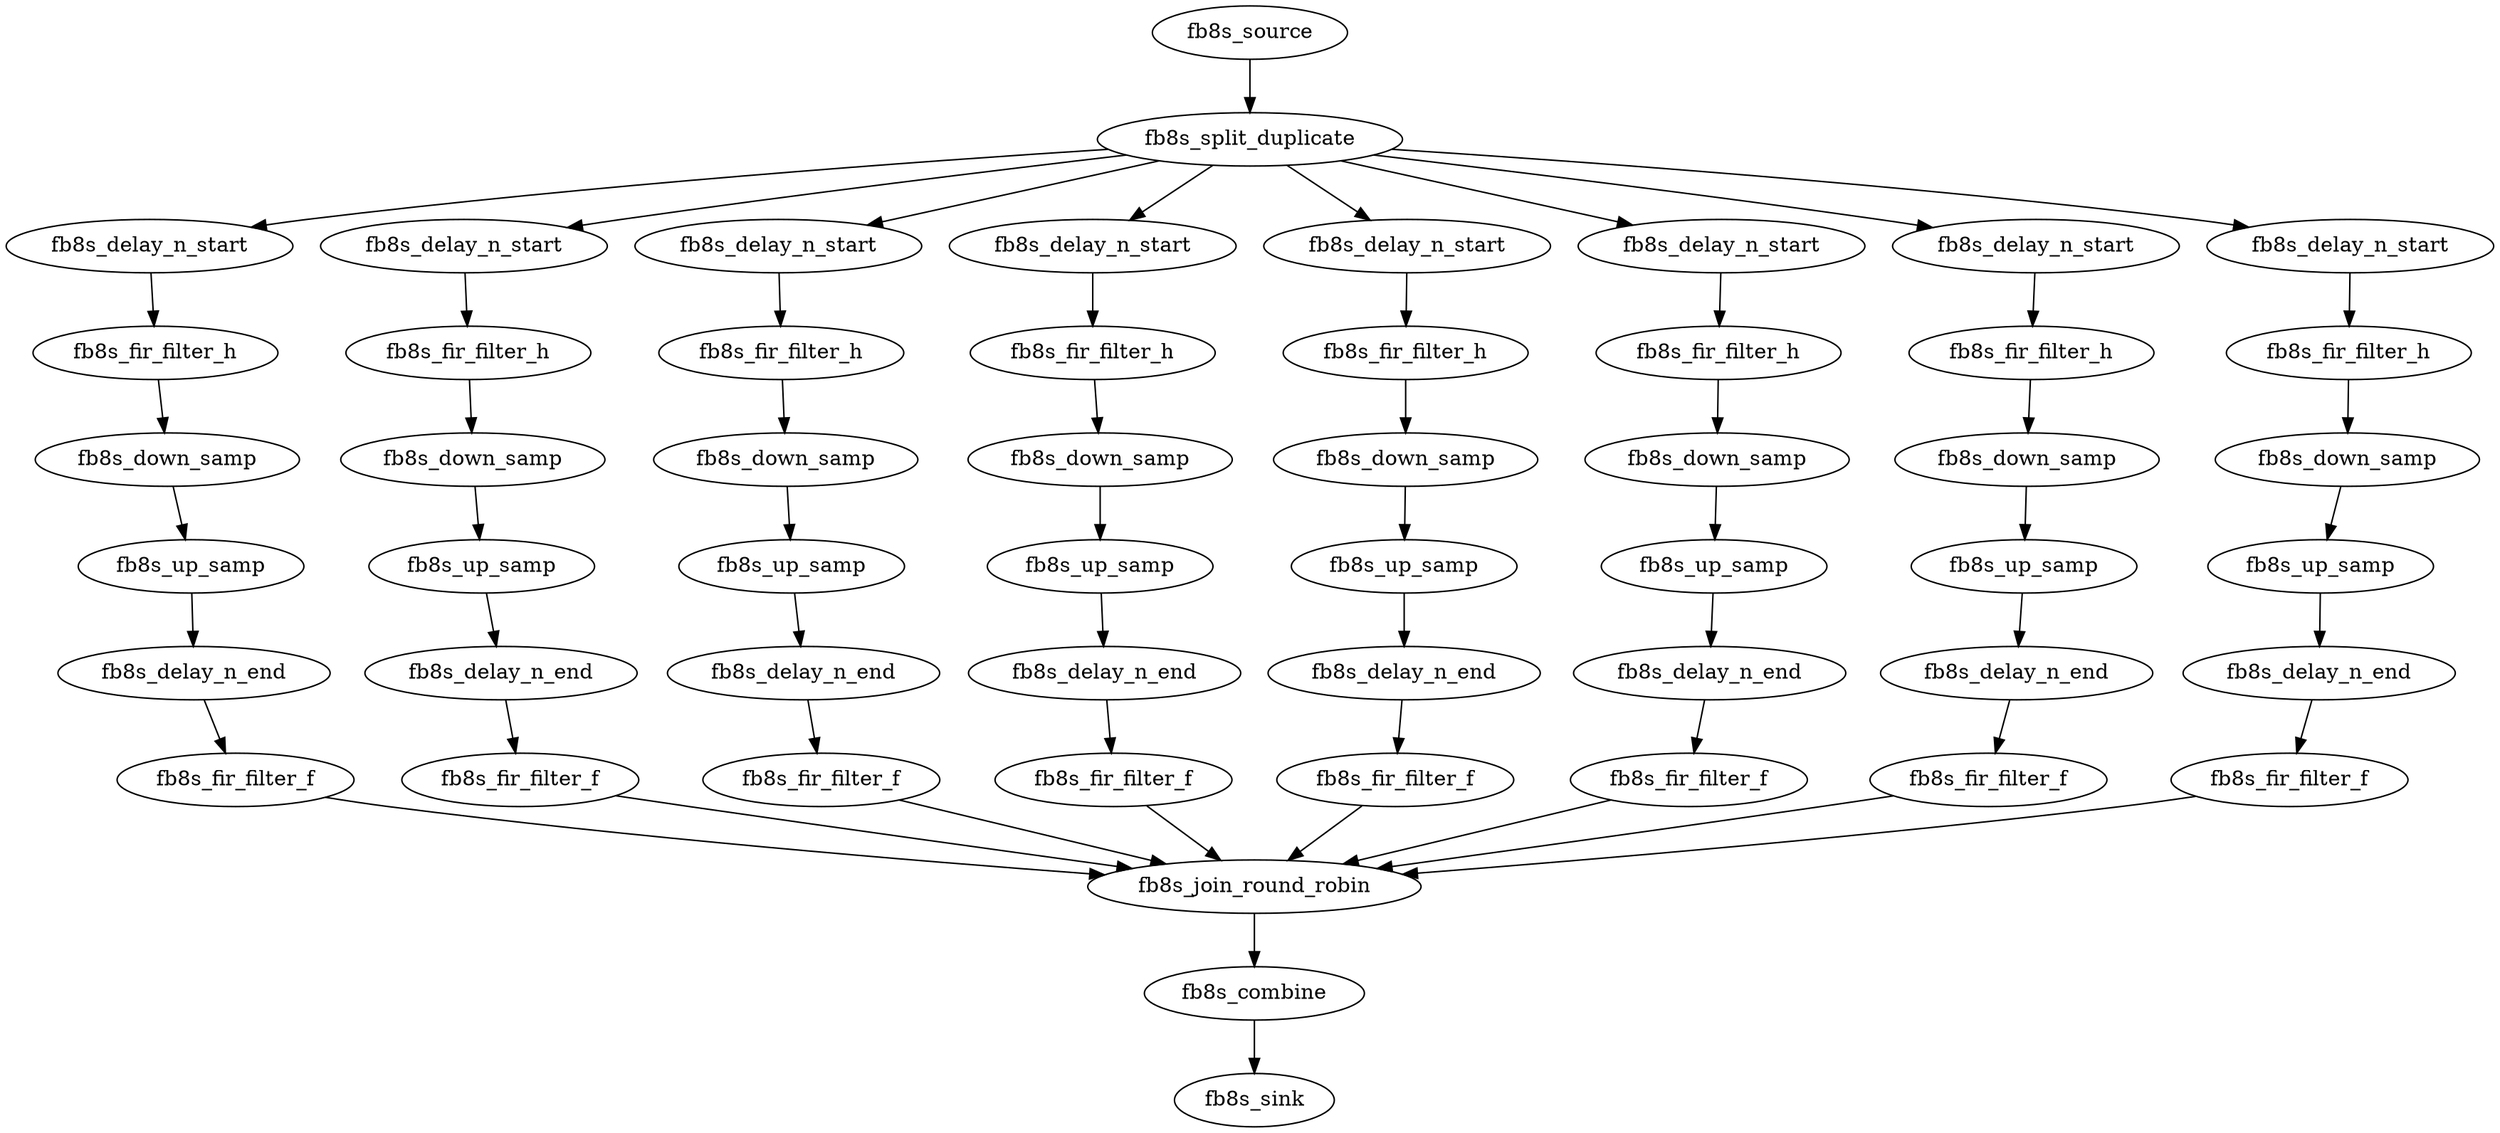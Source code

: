 digraph streamit {
source_pop_0_push_1_1 -> Branches_4_split
Combine_pop_8_push_1_5 -> sink_pop_1_push_0_3
source_pop_0_push_1_1 [ label="fb8s_source", pop=0, push=8 ]
Branches_4_join -> Combine_pop_8_push_1_5
Branches_4_split [ label="fb8s_split_duplicate", pop=8, push=8 ]
Branches_4_join [ label="fb8s_join_round_robin", pop=8, push=64 ]
Delay_N_initPop_0_initPush_31_pop_8_push_8_14 -> FirFilter_pop_8_peek_32_push_8_15
FirFilter_pop_8_peek_32_push_8_15 -> DownSamp_pop_8_push_1_16
DownSamp_pop_8_push_1_16 -> UpSamp_pop_1_push_8_17
UpSamp_pop_1_push_8_17 -> Delay_N_initPop_0_initPush_31_pop_8_push_8_18
Delay_N_initPop_0_initPush_31_pop_8_push_8_18 -> FirFilter_pop_8_peek_32_push_8_19
Delay_N_initPop_0_initPush_31_pop_8_push_8_14 [ label="fb8s_delay_n_start", initPop=0, initPush=31, pop=8, push=8 ]
FirFilter_pop_8_peek_32_push_8_15 [ label="fb8s_fir_filter_h", pop=8, peek=32, push=8 ]
DownSamp_pop_8_push_1_16 [ label="fb8s_down_samp", pop=8, push=1 ]
UpSamp_pop_1_push_8_17 [ label="fb8s_up_samp", pop=1, push=8 ]
Delay_N_initPop_0_initPush_31_pop_8_push_8_18 [ label="fb8s_delay_n_end", initPop=0, initPush=31, pop=8, push=8 ]
FirFilter_pop_8_peek_32_push_8_19 [ label="fb8s_fir_filter_f", pop=8, peek=32, push=8 ]
Branches_4_split -> Delay_N_initPop_0_initPush_31_pop_8_push_8_14
FirFilter_pop_8_peek_32_push_8_19 -> Branches_4_join
Delay_N_initPop_0_initPush_31_pop_8_push_8_25 -> FirFilter_pop_8_peek_32_push_8_26
FirFilter_pop_8_peek_32_push_8_26 -> DownSamp_pop_8_push_1_27
DownSamp_pop_8_push_1_27 -> UpSamp_pop_1_push_8_28
UpSamp_pop_1_push_8_28 -> Delay_N_initPop_0_initPush_31_pop_8_push_8_29
Delay_N_initPop_0_initPush_31_pop_8_push_8_29 -> FirFilter_pop_8_peek_32_push_8_30
Delay_N_initPop_0_initPush_31_pop_8_push_8_25 [ label="fb8s_delay_n_start", initPop=0, initPush=31, pop=8, push=8 ]
FirFilter_pop_8_peek_32_push_8_26 [ label="fb8s_fir_filter_h", pop=8, peek=32, push=8 ]
DownSamp_pop_8_push_1_27 [ label="fb8s_down_samp", pop=8, push=1 ]
UpSamp_pop_1_push_8_28 [ label="fb8s_up_samp", pop=1, push=8 ]
Delay_N_initPop_0_initPush_31_pop_8_push_8_29 [ label="fb8s_delay_n_end", initPop=0, initPush=31, pop=8, push=8 ]
FirFilter_pop_8_peek_32_push_8_30 [ label="fb8s_fir_filter_f", pop=8, peek=32, push=8 ]
Branches_4_split -> Delay_N_initPop_0_initPush_31_pop_8_push_8_25
FirFilter_pop_8_peek_32_push_8_30 -> Branches_4_join
Delay_N_initPop_0_initPush_31_pop_8_push_8_36 -> FirFilter_pop_8_peek_32_push_8_37
FirFilter_pop_8_peek_32_push_8_37 -> DownSamp_pop_8_push_1_38
DownSamp_pop_8_push_1_38 -> UpSamp_pop_1_push_8_39
UpSamp_pop_1_push_8_39 -> Delay_N_initPop_0_initPush_31_pop_8_push_8_40
Delay_N_initPop_0_initPush_31_pop_8_push_8_40 -> FirFilter_pop_8_peek_32_push_8_41
Delay_N_initPop_0_initPush_31_pop_8_push_8_36 [ label="fb8s_delay_n_start", initPop=0, initPush=31, pop=8, push=8 ]
FirFilter_pop_8_peek_32_push_8_37 [ label="fb8s_fir_filter_h", pop=8, peek=32, push=8 ]
DownSamp_pop_8_push_1_38 [ label="fb8s_down_samp", pop=8, push=1 ]
UpSamp_pop_1_push_8_39 [ label="fb8s_up_samp", pop=1, push=8 ]
Delay_N_initPop_0_initPush_31_pop_8_push_8_40 [ label="fb8s_delay_n_end", initPop=0, initPush=31, pop=8, push=8 ]
FirFilter_pop_8_peek_32_push_8_41 [ label="fb8s_fir_filter_f", pop=8, peek=32, push=8 ]
Branches_4_split -> Delay_N_initPop_0_initPush_31_pop_8_push_8_36
FirFilter_pop_8_peek_32_push_8_41 -> Branches_4_join
Delay_N_initPop_0_initPush_31_pop_8_push_8_47 -> FirFilter_pop_8_peek_32_push_8_48
FirFilter_pop_8_peek_32_push_8_48 -> DownSamp_pop_8_push_1_49
DownSamp_pop_8_push_1_49 -> UpSamp_pop_1_push_8_50
UpSamp_pop_1_push_8_50 -> Delay_N_initPop_0_initPush_31_pop_8_push_8_51
Delay_N_initPop_0_initPush_31_pop_8_push_8_51 -> FirFilter_pop_8_peek_32_push_8_52
Delay_N_initPop_0_initPush_31_pop_8_push_8_47 [ label="fb8s_delay_n_start", initPop=0, initPush=31, pop=8, push=8 ]
FirFilter_pop_8_peek_32_push_8_48 [ label="fb8s_fir_filter_h", pop=8, peek=32, push=8 ]
DownSamp_pop_8_push_1_49 [ label="fb8s_down_samp", pop=8, push=1 ]
UpSamp_pop_1_push_8_50 [ label="fb8s_up_samp", pop=1, push=8 ]
Delay_N_initPop_0_initPush_31_pop_8_push_8_51 [ label="fb8s_delay_n_end", initPop=0, initPush=31, pop=8, push=8 ]
FirFilter_pop_8_peek_32_push_8_52 [ label="fb8s_fir_filter_f", pop=8, peek=32, push=8 ]
Branches_4_split -> Delay_N_initPop_0_initPush_31_pop_8_push_8_47
FirFilter_pop_8_peek_32_push_8_52 -> Branches_4_join
Delay_N_initPop_0_initPush_31_pop_8_push_8_58 -> FirFilter_pop_8_peek_32_push_8_59
FirFilter_pop_8_peek_32_push_8_59 -> DownSamp_pop_8_push_1_60
DownSamp_pop_8_push_1_60 -> UpSamp_pop_1_push_8_61
UpSamp_pop_1_push_8_61 -> Delay_N_initPop_0_initPush_31_pop_8_push_8_62
Delay_N_initPop_0_initPush_31_pop_8_push_8_62 -> FirFilter_pop_8_peek_32_push_8_63
Delay_N_initPop_0_initPush_31_pop_8_push_8_58 [ label="fb8s_delay_n_start", initPop=0, initPush=31, pop=8, push=8 ]
FirFilter_pop_8_peek_32_push_8_59 [ label="fb8s_fir_filter_h", pop=8, peek=32, push=8 ]
DownSamp_pop_8_push_1_60 [ label="fb8s_down_samp", pop=8, push=1 ]
UpSamp_pop_1_push_8_61 [ label="fb8s_up_samp", pop=1, push=8 ]
Delay_N_initPop_0_initPush_31_pop_8_push_8_62 [ label="fb8s_delay_n_end", initPop=0, initPush=31, pop=8, push=8 ]
FirFilter_pop_8_peek_32_push_8_63 [ label="fb8s_fir_filter_f", pop=8, peek=32, push=8 ]
Branches_4_split -> Delay_N_initPop_0_initPush_31_pop_8_push_8_58
FirFilter_pop_8_peek_32_push_8_63 -> Branches_4_join
Delay_N_initPop_0_initPush_31_pop_8_push_8_69 -> FirFilter_pop_8_peek_32_push_8_70
FirFilter_pop_8_peek_32_push_8_70 -> DownSamp_pop_8_push_1_71
DownSamp_pop_8_push_1_71 -> UpSamp_pop_1_push_8_72
UpSamp_pop_1_push_8_72 -> Delay_N_initPop_0_initPush_31_pop_8_push_8_73
Delay_N_initPop_0_initPush_31_pop_8_push_8_73 -> FirFilter_pop_8_peek_32_push_8_74
Delay_N_initPop_0_initPush_31_pop_8_push_8_69 [ label="fb8s_delay_n_start", initPop=0, initPush=31, pop=8, push=8 ]
FirFilter_pop_8_peek_32_push_8_70 [ label="fb8s_fir_filter_h", pop=8, peek=32, push=8 ]
DownSamp_pop_8_push_1_71 [ label="fb8s_down_samp", pop=8, push=1 ]
UpSamp_pop_1_push_8_72 [ label="fb8s_up_samp", pop=1, push=8 ]
Delay_N_initPop_0_initPush_31_pop_8_push_8_73 [ label="fb8s_delay_n_end", initPop=0, initPush=31, pop=8, push=8 ]
FirFilter_pop_8_peek_32_push_8_74 [ label="fb8s_fir_filter_f", pop=8, peek=32, push=8 ]
Branches_4_split -> Delay_N_initPop_0_initPush_31_pop_8_push_8_69
FirFilter_pop_8_peek_32_push_8_74 -> Branches_4_join
Delay_N_initPop_0_initPush_31_pop_8_push_8_80 -> FirFilter_pop_8_peek_32_push_8_81
FirFilter_pop_8_peek_32_push_8_81 -> DownSamp_pop_8_push_1_82
DownSamp_pop_8_push_1_82 -> UpSamp_pop_1_push_8_83
UpSamp_pop_1_push_8_83 -> Delay_N_initPop_0_initPush_31_pop_8_push_8_84
Delay_N_initPop_0_initPush_31_pop_8_push_8_84 -> FirFilter_pop_8_peek_32_push_8_85
Delay_N_initPop_0_initPush_31_pop_8_push_8_80 [ label="fb8s_delay_n_start", initPop=0, initPush=31, pop=8, push=8 ]
FirFilter_pop_8_peek_32_push_8_81 [ label="fb8s_fir_filter_h", pop=8, peek=32, push=8 ]
DownSamp_pop_8_push_1_82 [ label="fb8s_down_samp", pop=8, push=1 ]
UpSamp_pop_1_push_8_83 [ label="fb8s_up_samp", pop=1, push=8 ]
Delay_N_initPop_0_initPush_31_pop_8_push_8_84 [ label="fb8s_delay_n_end", initPop=0, initPush=31, pop=8, push=8 ]
FirFilter_pop_8_peek_32_push_8_85 [ label="fb8s_fir_filter_f", pop=8, peek=32, push=8 ]
Branches_4_split -> Delay_N_initPop_0_initPush_31_pop_8_push_8_80
FirFilter_pop_8_peek_32_push_8_85 -> Branches_4_join
Delay_N_initPop_0_initPush_31_pop_8_push_8_91 -> FirFilter_pop_8_peek_32_push_8_92
FirFilter_pop_8_peek_32_push_8_92 -> DownSamp_pop_8_push_1_93
DownSamp_pop_8_push_1_93 -> UpSamp_pop_1_push_8_94
UpSamp_pop_1_push_8_94 -> Delay_N_initPop_0_initPush_31_pop_8_push_8_95
Delay_N_initPop_0_initPush_31_pop_8_push_8_95 -> FirFilter_pop_8_peek_32_push_8_96
Delay_N_initPop_0_initPush_31_pop_8_push_8_91 [ label="fb8s_delay_n_start", initPop=0, initPush=31, pop=8, push=8 ]
FirFilter_pop_8_peek_32_push_8_92 [ label="fb8s_fir_filter_h", pop=8, peek=32, push=8 ]
DownSamp_pop_8_push_1_93 [ label="fb8s_down_samp", pop=8, push=1 ]
UpSamp_pop_1_push_8_94 [ label="fb8s_up_samp", pop=1, push=8 ]
Delay_N_initPop_0_initPush_31_pop_8_push_8_95 [ label="fb8s_delay_n_end", initPop=0, initPush=31, pop=8, push=8 ]
FirFilter_pop_8_peek_32_push_8_96 [ label="fb8s_fir_filter_f", pop=8, peek=32, push=8 ]
Branches_4_split -> Delay_N_initPop_0_initPush_31_pop_8_push_8_91
FirFilter_pop_8_peek_32_push_8_96 -> Branches_4_join
Combine_pop_8_push_1_5 [ label="fb8s_combine", pop=64, push=8 ]
sink_pop_1_push_0_3 [ label="fb8s_sink", pop=8, push=0 ]
}

